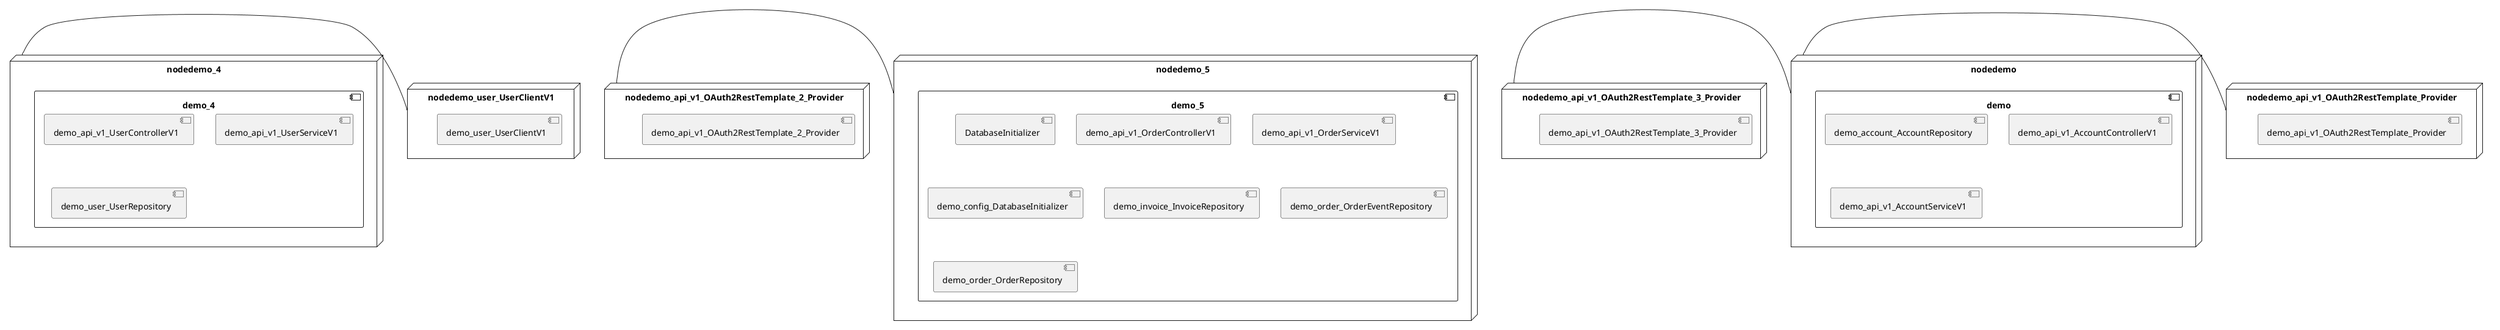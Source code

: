 @startuml
skinparam fixCircleLabelOverlapping true
skinparam componentStyle uml2
node nodedemo {
component demo {
[demo_account_AccountRepository] [[kbastani-spring-cloud-event-sourcing-example.system#_MyIp0o6LEe-vNMb48U7FyQ]]
[demo_api_v1_AccountControllerV1] [[kbastani-spring-cloud-event-sourcing-example.system#_MyIp0o6LEe-vNMb48U7FyQ]]
[demo_api_v1_AccountServiceV1] [[kbastani-spring-cloud-event-sourcing-example.system#_MyIp0o6LEe-vNMb48U7FyQ]]
}
}
node nodedemo_2 {
component demo_2 {
[demo_api_v1_ShoppingCartControllerV1] [[kbastani-spring-cloud-event-sourcing-example.system#_MyIp0o6LEe-vNMb48U7FyQ]]
[demo_api_v1_ShoppingCartServiceV1] [[kbastani-spring-cloud-event-sourcing-example.system#_MyIp0o6LEe-vNMb48U7FyQ]]
[demo_cart_CartEventRepository] [[kbastani-spring-cloud-event-sourcing-example.system#_MyIp0o6LEe-vNMb48U7FyQ]]
}
}
node nodedemo_3 {
component demo_3 {
[demo_api_v1_CatalogControllerV1] [[kbastani-spring-cloud-event-sourcing-example.system#_MyIp0o6LEe-vNMb48U7FyQ]]
[demo_api_v1_CatalogServiceV1] [[kbastani-spring-cloud-event-sourcing-example.system#_MyIp0o6LEe-vNMb48U7FyQ]]
[demo_catalog_CatalogInfoRepository] [[kbastani-spring-cloud-event-sourcing-example.system#_MyIp0o6LEe-vNMb48U7FyQ]]
}
}
node nodedemo_4 {
component demo_4 {
[demo_api_v1_UserControllerV1] [[kbastani-spring-cloud-event-sourcing-example.system#_MyIp0o6LEe-vNMb48U7FyQ]]
[demo_api_v1_UserServiceV1] [[kbastani-spring-cloud-event-sourcing-example.system#_MyIp0o6LEe-vNMb48U7FyQ]]
[demo_user_UserRepository] [[kbastani-spring-cloud-event-sourcing-example.system#_MyIp0o6LEe-vNMb48U7FyQ]]
}
}
node nodedemo_5 {
component demo_5 {
[DatabaseInitializer] [[kbastani-spring-cloud-event-sourcing-example.system#_MyIp0o6LEe-vNMb48U7FyQ]]
[demo_api_v1_OrderControllerV1] [[kbastani-spring-cloud-event-sourcing-example.system#_MyIp0o6LEe-vNMb48U7FyQ]]
[demo_api_v1_OrderServiceV1] [[kbastani-spring-cloud-event-sourcing-example.system#_MyIp0o6LEe-vNMb48U7FyQ]]
[demo_config_DatabaseInitializer] [[kbastani-spring-cloud-event-sourcing-example.system#_MyIp0o6LEe-vNMb48U7FyQ]]
[demo_invoice_InvoiceRepository] [[kbastani-spring-cloud-event-sourcing-example.system#_MyIp0o6LEe-vNMb48U7FyQ]]
[demo_order_OrderEventRepository] [[kbastani-spring-cloud-event-sourcing-example.system#_MyIp0o6LEe-vNMb48U7FyQ]]
[demo_order_OrderRepository] [[kbastani-spring-cloud-event-sourcing-example.system#_MyIp0o6LEe-vNMb48U7FyQ]]
}
}
node nodedemo_6 {
component demo_6 {
[demo_UserController] [[kbastani-spring-cloud-event-sourcing-example.system#_MyIp0o6LEe-vNMb48U7FyQ]]
[demo_UserRepository] [[kbastani-spring-cloud-event-sourcing-example.system#_MyIp0o6LEe-vNMb48U7FyQ]]
[demo_UserService] [[kbastani-spring-cloud-event-sourcing-example.system#_MyIp0o6LEe-vNMb48U7FyQ]]
[demo_login_UserController] [[kbastani-spring-cloud-event-sourcing-example.system#_MyIp0o6LEe-vNMb48U7FyQ]]
}
}
node nodedemo_v1 {
component demo_v1 {
[demo_v1_InventoryControllerV1] [[kbastani-spring-cloud-event-sourcing-example.system#_MyIp0o6LEe-vNMb48U7FyQ]]
[demo_v1_InventoryServiceV1] [[kbastani-spring-cloud-event-sourcing-example.system#_MyIp0o6LEe-vNMb48U7FyQ]]
}
}
node nodedemo_api_v1_OAuth2RestTemplate_2_Provider {
[demo_api_v1_OAuth2RestTemplate_2_Provider] [[kbastani-spring-cloud-event-sourcing-example.system#_MyIp0o6LEe-vNMb48U7FyQ]]
}
node nodedemo_api_v1_OAuth2RestTemplate_3_Provider {
[demo_api_v1_OAuth2RestTemplate_3_Provider] [[kbastani-spring-cloud-event-sourcing-example.system#_MyIp0o6LEe-vNMb48U7FyQ]]
}
node nodedemo_api_v1_OAuth2RestTemplate_Provider {
[demo_api_v1_OAuth2RestTemplate_Provider] [[kbastani-spring-cloud-event-sourcing-example.system#_MyIp0o6LEe-vNMb48U7FyQ]]
}
node nodedemo_api_v1_RestTemplate_2_Provider {
[demo_api_v1_RestTemplate_2_Provider] [[kbastani-spring-cloud-event-sourcing-example.system#_MyIp0o6LEe-vNMb48U7FyQ]]
}
node nodedemo_api_v1_RestTemplate_Provider {
[demo_api_v1_RestTemplate_Provider] [[kbastani-spring-cloud-event-sourcing-example.system#_MyIp0o6LEe-vNMb48U7FyQ]]
}
node nodedemo_inventory_InventoryRepository_Provider {
[demo_inventory_InventoryRepository_Provider] [[kbastani-spring-cloud-event-sourcing-example.system#_MyIp0o6LEe-vNMb48U7FyQ]]
}
node nodedemo_login_AuthenticationManager_Provider {
[demo_login_AuthenticationManager_Provider] [[kbastani-spring-cloud-event-sourcing-example.system#_MyIp0o6LEe-vNMb48U7FyQ]]
}
node nodedemo_login_ClientDetailsService_Provider {
[demo_login_ClientDetailsService_Provider] [[kbastani-spring-cloud-event-sourcing-example.system#_MyIp0o6LEe-vNMb48U7FyQ]]
}
node nodedemo_login_HttpSessionSecurityContextRepository_Provider {
[demo_login_HttpSessionSecurityContextRepository_Provider] [[kbastani-spring-cloud-event-sourcing-example.system#_MyIp0o6LEe-vNMb48U7FyQ]]
}
node nodedemo_login_LoginController {
[demo_login_LoginController] [[kbastani-spring-cloud-event-sourcing-example.system#_MyIp0o6LEe-vNMb48U7FyQ]]
}
node nodedemo_product_ProductRepository_Provider {
[demo_product_ProductRepository_Provider] [[kbastani-spring-cloud-event-sourcing-example.system#_MyIp0o6LEe-vNMb48U7FyQ]]
}
node nodedemo_user_UserClientV1 {
[demo_user_UserClientV1] [[kbastani-spring-cloud-event-sourcing-example.system#_MyIp0o6LEe-vNMb48U7FyQ]]
}
node nodedemo_v1_Session_Provider {
[demo_v1_Session_Provider] [[kbastani-spring-cloud-event-sourcing-example.system#_MyIp0o6LEe-vNMb48U7FyQ]]
}
[nodedemo_4] - [nodedemo_user_UserClientV1]
[nodedemo_api_v1_OAuth2RestTemplate_2_Provider] - [nodedemo_5]
[nodedemo_api_v1_OAuth2RestTemplate_3_Provider] - [nodedemo]
[nodedemo_api_v1_OAuth2RestTemplate_Provider] - [nodedemo]
[nodedemo_api_v1_RestTemplate_2_Provider] - [nodedemo_2]
[nodedemo_api_v1_RestTemplate_Provider] - [nodedemo_2]
[nodedemo_inventory_InventoryRepository_Provider] - [nodedemo_v1]
[nodedemo_login_AuthenticationManager_Provider] - [nodedemo_login_LoginController]
[nodedemo_login_ClientDetailsService_Provider] - [nodedemo_login_LoginController]
[nodedemo_login_HttpSessionSecurityContextRepository_Provider] - [nodedemo_login_LoginController]
[nodedemo_product_ProductRepository_Provider] - [nodedemo_v1]
[nodedemo_v1_Session_Provider] - [nodedemo_v1]

@enduml
